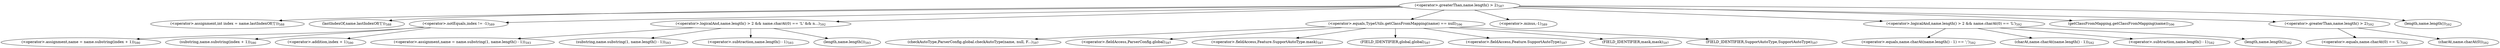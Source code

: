 digraph "resolveClass" {  
"1911" [label = <(&lt;operator&gt;.greaterThan,name.length() &gt; 2)<SUB>587</SUB>> ]
"1917" [label = <(&lt;operator&gt;.assignment,int index = name.lastIndexOf('['))<SUB>588</SUB>> ]
"1919" [label = <(lastIndexOf,name.lastIndexOf('['))<SUB>588</SUB>> ]
"1923" [label = <(&lt;operator&gt;.notEquals,index != -1)<SUB>589</SUB>> ]
"1936" [label = <(&lt;operator&gt;.logicalAnd,name.length() &gt; 2 &amp;&amp; name.charAt(0) == 'L' &amp;&amp; n...)<SUB>592</SUB>> ]
"1966" [label = <(&lt;operator&gt;.equals,TypeUtils.getClassFromMapping(name) == null)<SUB>596</SUB>> ]
"1925" [label = <(&lt;operator&gt;.minus,-1)<SUB>589</SUB>> ]
"1928" [label = <(&lt;operator&gt;.assignment,name = name.substring(index + 1))<SUB>590</SUB>> ]
"1937" [label = <(&lt;operator&gt;.logicalAnd,name.length() &gt; 2 &amp;&amp; name.charAt(0) == 'L')<SUB>592</SUB>> ]
"1947" [label = <(&lt;operator&gt;.equals,name.charAt(name.length() - 1) == ';')<SUB>592</SUB>> ]
"1956" [label = <(&lt;operator&gt;.assignment,name = name.substring(1, name.length() - 1))<SUB>593</SUB>> ]
"1967" [label = <(getClassFromMapping,getClassFromMapping(name))<SUB>596</SUB>> ]
"1972" [label = <(checkAutoType,ParserConfig.global.checkAutoType(name, null, F...)<SUB>597</SUB>> ]
"1930" [label = <(substring,name.substring(index + 1))<SUB>590</SUB>> ]
"1938" [label = <(&lt;operator&gt;.greaterThan,name.length() &gt; 2)<SUB>592</SUB>> ]
"1942" [label = <(&lt;operator&gt;.equals,name.charAt(0) == 'L')<SUB>592</SUB>> ]
"1948" [label = <(charAt,name.charAt(name.length() - 1))<SUB>592</SUB>> ]
"1958" [label = <(substring,name.substring(1, name.length() - 1))<SUB>593</SUB>> ]
"1973" [label = <(&lt;operator&gt;.fieldAccess,ParserConfig.global)<SUB>597</SUB>> ]
"1978" [label = <(&lt;operator&gt;.fieldAccess,Feature.SupportAutoType.mask)<SUB>597</SUB>> ]
"1932" [label = <(&lt;operator&gt;.addition,index + 1)<SUB>590</SUB>> ]
"1939" [label = <(length,name.length())<SUB>592</SUB>> ]
"1943" [label = <(charAt,name.charAt(0))<SUB>592</SUB>> ]
"1950" [label = <(&lt;operator&gt;.subtraction,name.length() - 1)<SUB>592</SUB>> ]
"1961" [label = <(&lt;operator&gt;.subtraction,name.length() - 1)<SUB>593</SUB>> ]
"1975" [label = <(FIELD_IDENTIFIER,global,global)<SUB>597</SUB>> ]
"1979" [label = <(&lt;operator&gt;.fieldAccess,Feature.SupportAutoType)<SUB>597</SUB>> ]
"1982" [label = <(FIELD_IDENTIFIER,mask,mask)<SUB>597</SUB>> ]
"1951" [label = <(length,name.length())<SUB>592</SUB>> ]
"1962" [label = <(length,name.length())<SUB>593</SUB>> ]
"1981" [label = <(FIELD_IDENTIFIER,SupportAutoType,SupportAutoType)<SUB>597</SUB>> ]
  "1911" -> "1937" 
  "1911" -> "1925" 
  "1911" -> "1936" 
  "1911" -> "1917" 
  "1911" -> "1923" 
  "1911" -> "1966" 
  "1911" -> "1919" 
  "1911" -> "1967" 
  "1911" -> "1939" 
  "1911" -> "1938" 
  "1923" -> "1932" 
  "1923" -> "1928" 
  "1923" -> "1930" 
  "1936" -> "1956" 
  "1936" -> "1958" 
  "1936" -> "1962" 
  "1936" -> "1961" 
  "1966" -> "1975" 
  "1966" -> "1979" 
  "1966" -> "1972" 
  "1966" -> "1973" 
  "1966" -> "1981" 
  "1966" -> "1978" 
  "1966" -> "1982" 
  "1937" -> "1948" 
  "1937" -> "1951" 
  "1937" -> "1950" 
  "1937" -> "1947" 
  "1938" -> "1942" 
  "1938" -> "1943" 
}
